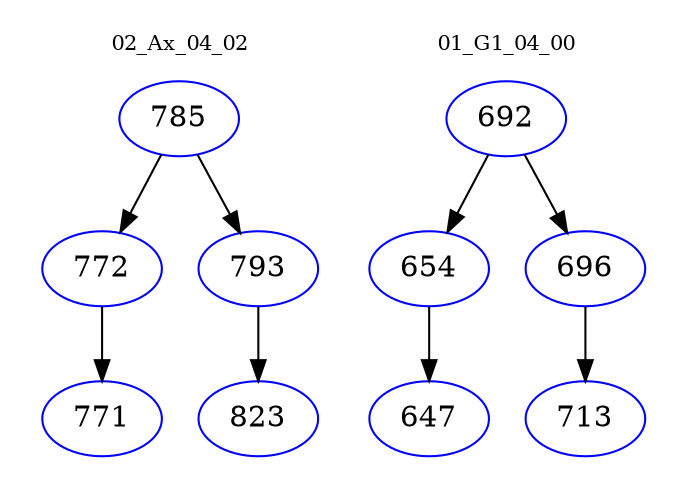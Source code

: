 digraph{
subgraph cluster_0 {
color = white
label = "02_Ax_04_02";
fontsize=10;
T0_785 [label="785", color="blue"]
T0_785 -> T0_772 [color="black"]
T0_772 [label="772", color="blue"]
T0_772 -> T0_771 [color="black"]
T0_771 [label="771", color="blue"]
T0_785 -> T0_793 [color="black"]
T0_793 [label="793", color="blue"]
T0_793 -> T0_823 [color="black"]
T0_823 [label="823", color="blue"]
}
subgraph cluster_1 {
color = white
label = "01_G1_04_00";
fontsize=10;
T1_692 [label="692", color="blue"]
T1_692 -> T1_654 [color="black"]
T1_654 [label="654", color="blue"]
T1_654 -> T1_647 [color="black"]
T1_647 [label="647", color="blue"]
T1_692 -> T1_696 [color="black"]
T1_696 [label="696", color="blue"]
T1_696 -> T1_713 [color="black"]
T1_713 [label="713", color="blue"]
}
}
